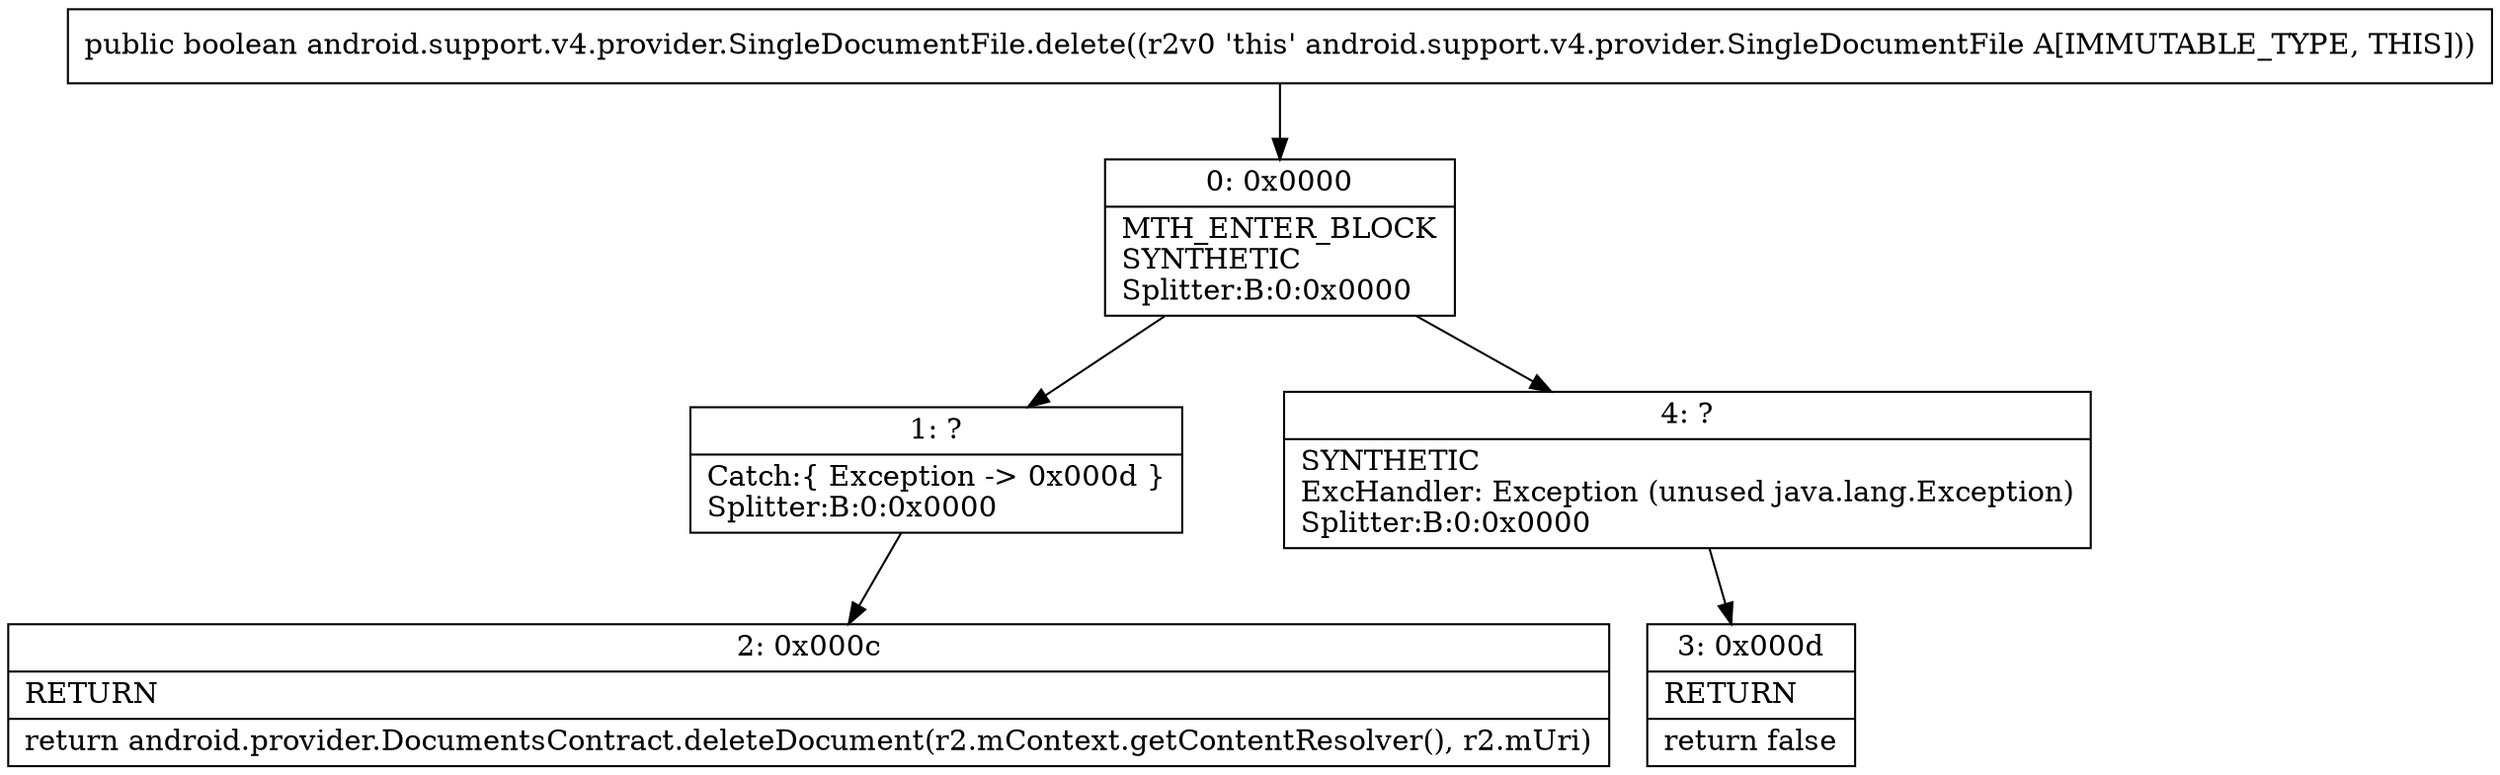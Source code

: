 digraph "CFG forandroid.support.v4.provider.SingleDocumentFile.delete()Z" {
Node_0 [shape=record,label="{0\:\ 0x0000|MTH_ENTER_BLOCK\lSYNTHETIC\lSplitter:B:0:0x0000\l}"];
Node_1 [shape=record,label="{1\:\ ?|Catch:\{ Exception \-\> 0x000d \}\lSplitter:B:0:0x0000\l}"];
Node_2 [shape=record,label="{2\:\ 0x000c|RETURN\l|return android.provider.DocumentsContract.deleteDocument(r2.mContext.getContentResolver(), r2.mUri)\l}"];
Node_3 [shape=record,label="{3\:\ 0x000d|RETURN\l|return false\l}"];
Node_4 [shape=record,label="{4\:\ ?|SYNTHETIC\lExcHandler: Exception (unused java.lang.Exception)\lSplitter:B:0:0x0000\l}"];
MethodNode[shape=record,label="{public boolean android.support.v4.provider.SingleDocumentFile.delete((r2v0 'this' android.support.v4.provider.SingleDocumentFile A[IMMUTABLE_TYPE, THIS])) }"];
MethodNode -> Node_0;
Node_0 -> Node_1;
Node_0 -> Node_4;
Node_1 -> Node_2;
Node_4 -> Node_3;
}

